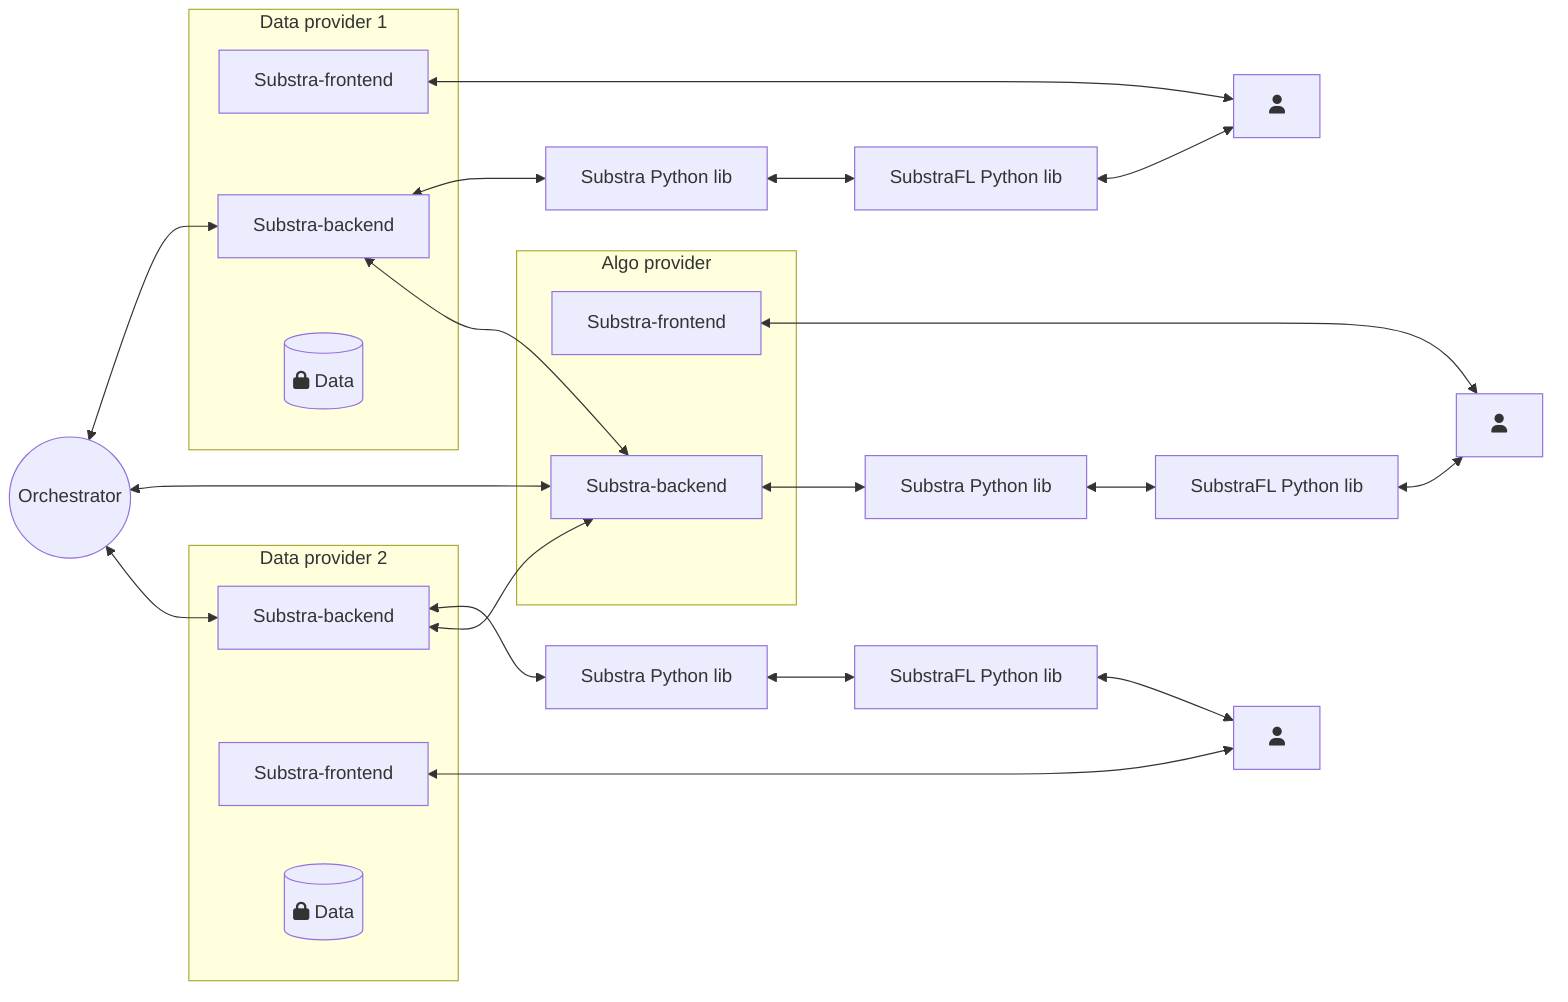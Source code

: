 flowchart RL
    subgraph Data provider 2
    sb2
    sf2[Substra-frontend]
    db1[(fa:fa-lock Data)]
    end

    subgraph Algo provider
    sf1[Substra-frontend]
    sb1
    end

    subgraph Data provider 1
    sf3[Substra-frontend]
    sb3
    db2[(fa:fa-lock Data)]
    end

    sb2[Substra-backend]<-->O((Orchestrator))
    sb1[Substra-backend]<-->O
    sb3[Substra-backend]<-->O

    sb1 <--> sb2
    sb1 <--> sb3

    substra1[Substra Python lib] <--> sb1
    substrafl1[SubstraFL Python lib] <--> substra1

    substra2[Substra Python lib] <--> sb2
    substrafl2[SubstraFL Python lib] <--> substra2

    substra3[Substra Python lib] <--> sb3
    substrafl3[SubstraFL Python lib] <--> substra3


    U1[fa:fa-user] <--> substrafl1
    U1 <--> sf1

    U2[fa:fa-user] <--> substrafl2
    U2 <--> sf2

    U3[fa:fa-user] <--> substrafl3
    U3 <--> sf3

    style O fontSize:30px